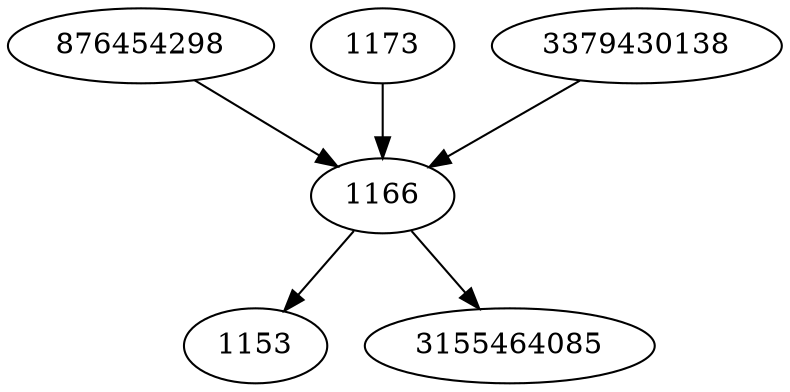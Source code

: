 strict digraph  {
1153;
1166;
876454298;
1173;
3155464085;
3379430138;
1166 -> 3155464085;
1166 -> 1153;
876454298 -> 1166;
1173 -> 1166;
3379430138 -> 1166;
}
